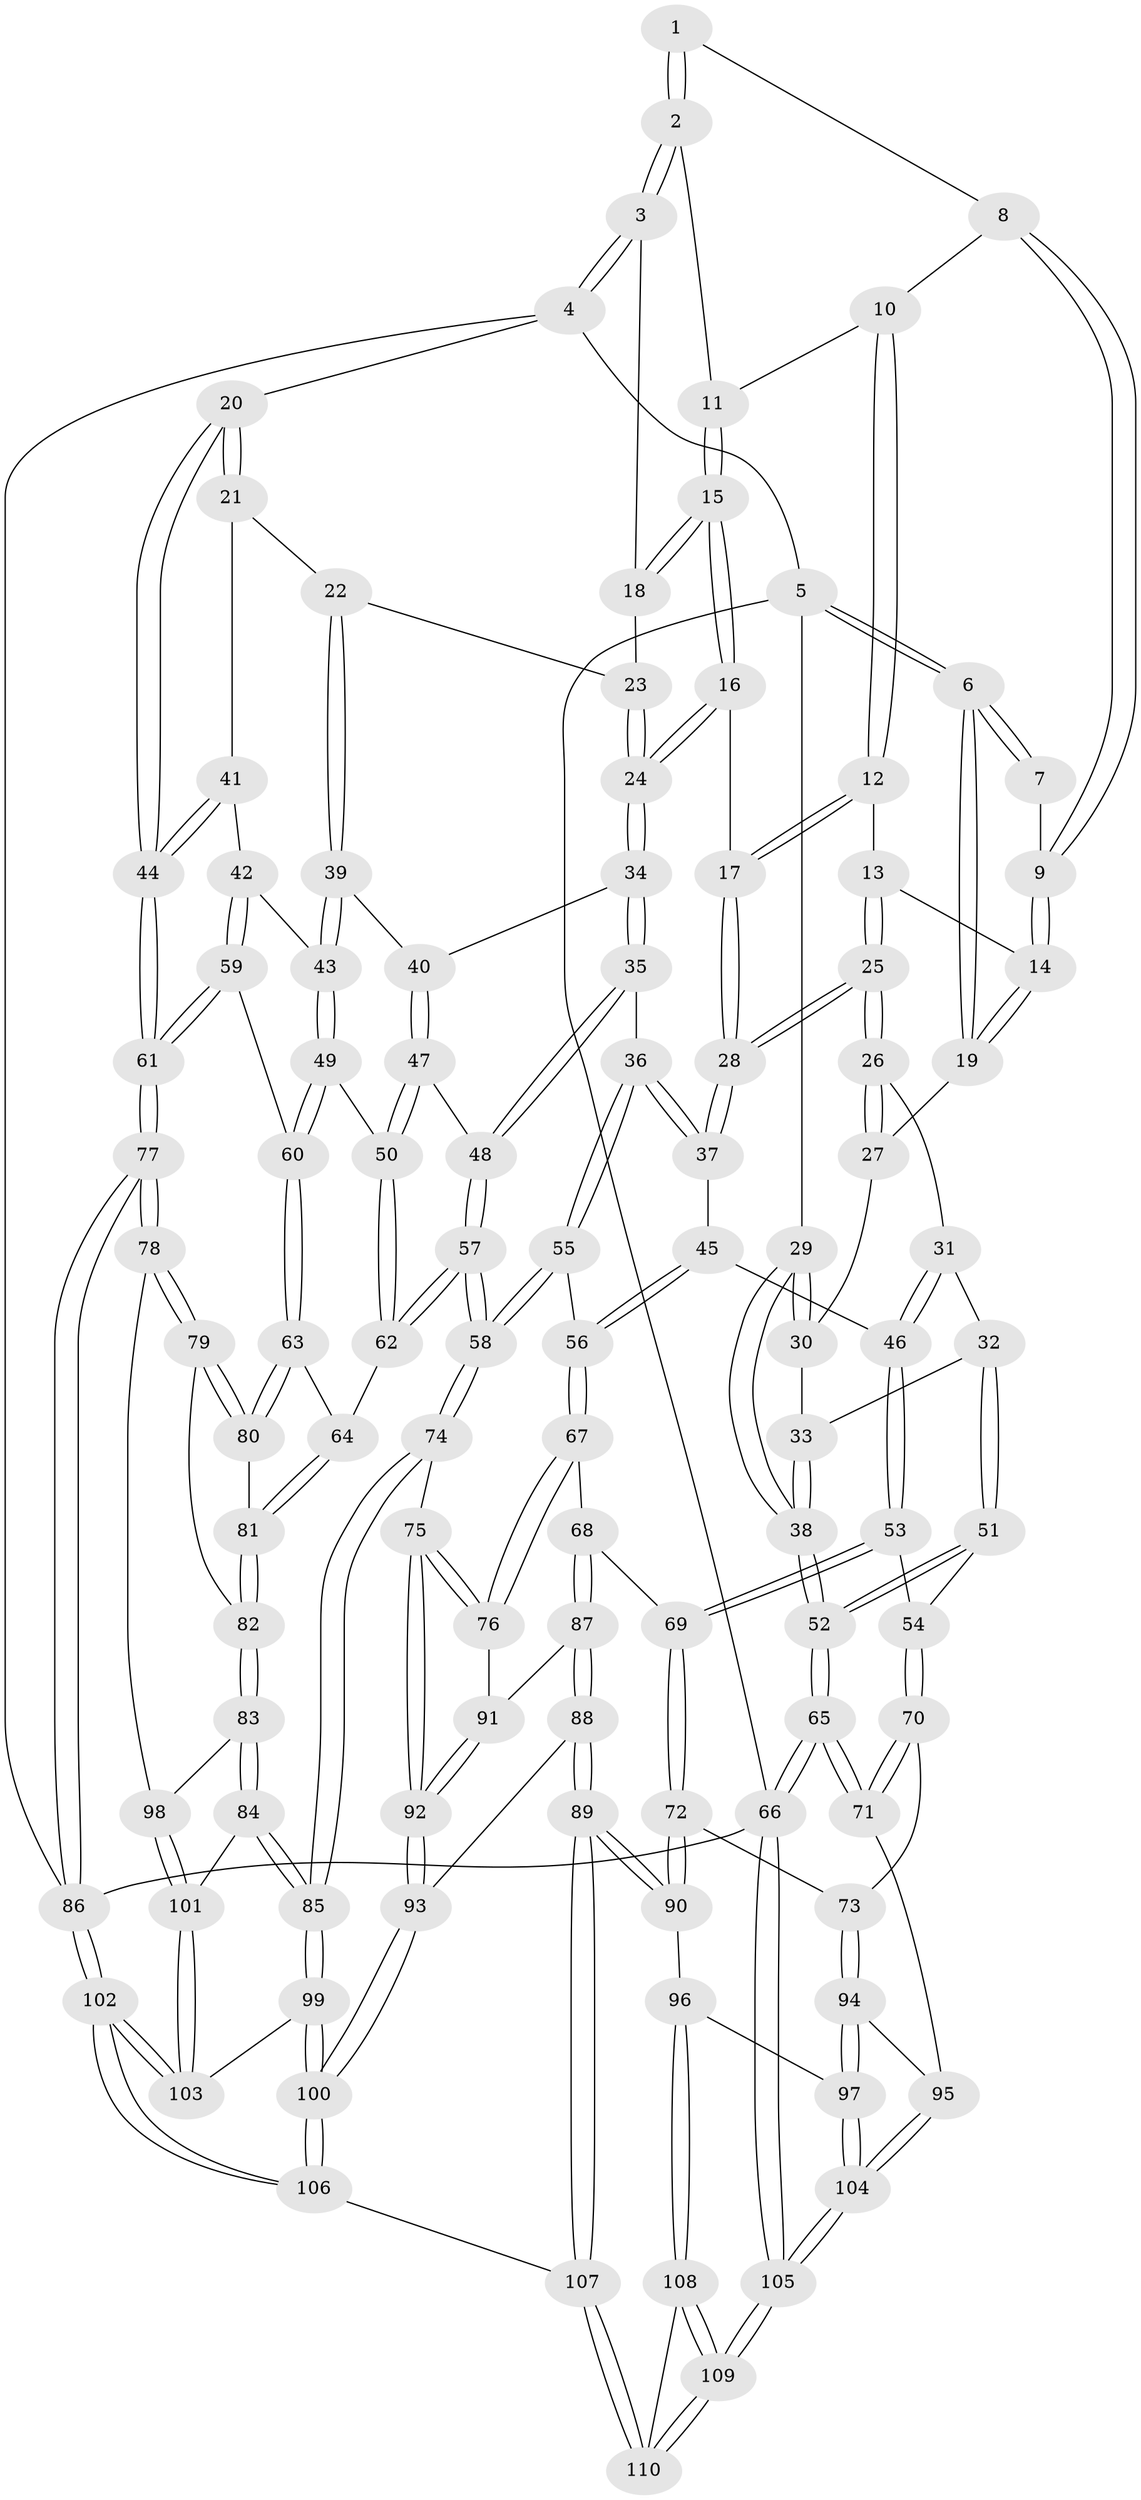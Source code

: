 // coarse degree distribution, {2: 0.09090909090909091, 4: 0.36363636363636365, 6: 0.03636363636363636, 3: 0.4909090909090909, 5: 0.01818181818181818}
// Generated by graph-tools (version 1.1) at 2025/54/03/04/25 22:54:47]
// undirected, 110 vertices, 272 edges
graph export_dot {
  node [color=gray90,style=filled];
  1 [pos="+0.3715518440535712+0"];
  2 [pos="+0.7907167232718477+0"];
  3 [pos="+0.9802292873750534+0"];
  4 [pos="+1+0"];
  5 [pos="+0+0"];
  6 [pos="+0+0"];
  7 [pos="+0.159938292257568+0"];
  8 [pos="+0.4222843717001493+0.0659284629361347"];
  9 [pos="+0.31909588289710394+0.14835014006027117"];
  10 [pos="+0.45443722265861924+0.07828637697719451"];
  11 [pos="+0.5936027954885473+0.049858795360074974"];
  12 [pos="+0.5043101325210692+0.23691291314575233"];
  13 [pos="+0.32721274193817323+0.20081487511915477"];
  14 [pos="+0.3056559258446575+0.1816562423970228"];
  15 [pos="+0.5816768044564986+0.24763039821966443"];
  16 [pos="+0.5746884537140797+0.26569663659966414"];
  17 [pos="+0.5420749089059445+0.2634715760330464"];
  18 [pos="+0.8862702624267571+0.0245804644626266"];
  19 [pos="+0.1935459378562065+0.21148385876383324"];
  20 [pos="+1+0.3184024316098435"];
  21 [pos="+0.8910011375172401+0.3113539523865324"];
  22 [pos="+0.8802435194780236+0.30037501477280953"];
  23 [pos="+0.8755506645297003+0.09360554931454253"];
  24 [pos="+0.6310644848512944+0.32932729346158696"];
  25 [pos="+0.37337847824513926+0.38829114736413856"];
  26 [pos="+0.24550287663872025+0.38346396061799015"];
  27 [pos="+0.18320441189944206+0.24900832249173732"];
  28 [pos="+0.38404945323780526+0.3955028897902551"];
  29 [pos="+0+0.08913667249398996"];
  30 [pos="+0.10904834175933362+0.3085763927366266"];
  31 [pos="+0.23478469159493828+0.4001013383329787"];
  32 [pos="+0.09775455461876206+0.46366407285454125"];
  33 [pos="+0.09387371426195666+0.34083290857412696"];
  34 [pos="+0.6461498542453322+0.3579968124304187"];
  35 [pos="+0.5429083440828789+0.4875809611500036"];
  36 [pos="+0.5252135310376195+0.49595457121863007"];
  37 [pos="+0.3868570140822859+0.4043298257837727"];
  38 [pos="+0+0.36655797036078325"];
  39 [pos="+0.697318116530462+0.3773145210563954"];
  40 [pos="+0.6882509472440232+0.3766086696902145"];
  41 [pos="+0.9051676919560968+0.36842650130298243"];
  42 [pos="+0.8382583668183645+0.5107330244999614"];
  43 [pos="+0.829791410587988+0.5099572703356393"];
  44 [pos="+1+0.6271186815465303"];
  45 [pos="+0.3423269393697448+0.5144632825603348"];
  46 [pos="+0.26340014761407576+0.5532168362466243"];
  47 [pos="+0.6918467043609089+0.4944125162414655"];
  48 [pos="+0.6297958831171117+0.5567164879723205"];
  49 [pos="+0.7716037285401393+0.5556438566497253"];
  50 [pos="+0.7328392907686233+0.5714876101211408"];
  51 [pos="+0.08277649730427479+0.49089104546964585"];
  52 [pos="+0+0.5052450138362591"];
  53 [pos="+0.245598283678171+0.5760511955976063"];
  54 [pos="+0.1305329942117307+0.5493207707558323"];
  55 [pos="+0.5040207270204214+0.5460083652641922"];
  56 [pos="+0.44847000788375296+0.6017922535187518"];
  57 [pos="+0.6695500851345689+0.6399380551007868"];
  58 [pos="+0.6299912320361097+0.6744217660483357"];
  59 [pos="+0.9249268830095924+0.576634169693029"];
  60 [pos="+0.8199336738649503+0.6538323739050442"];
  61 [pos="+1+0.6288525405991869"];
  62 [pos="+0.6885760899745562+0.6360105167224734"];
  63 [pos="+0.8191515961944006+0.6548722069192735"];
  64 [pos="+0.6922169071716168+0.6381226893583222"];
  65 [pos="+0+0.7452543435898034"];
  66 [pos="+0+1"];
  67 [pos="+0.4417116470321794+0.6329336627724084"];
  68 [pos="+0.38006272348045317+0.6811705128491387"];
  69 [pos="+0.2731621431627121+0.6647417316500595"];
  70 [pos="+0.07838472503595571+0.7014844650315165"];
  71 [pos="+0+0.7392427602652424"];
  72 [pos="+0.23116391266574413+0.7269212749896042"];
  73 [pos="+0.17020353491769524+0.7425618698657707"];
  74 [pos="+0.5945568916322964+0.7381553794740789"];
  75 [pos="+0.5755137429815973+0.7352131027675957"];
  76 [pos="+0.5668324082835587+0.7320794861261923"];
  77 [pos="+1+0.6807754881235181"];
  78 [pos="+0.9018952269468881+0.7702073273522002"];
  79 [pos="+0.8502261361387686+0.7337394787253393"];
  80 [pos="+0.8225524262235574+0.7045582449535082"];
  81 [pos="+0.7582970088570121+0.7264408937963536"];
  82 [pos="+0.7406268064968365+0.79129404903431"];
  83 [pos="+0.735577251664214+0.8021629470589167"];
  84 [pos="+0.7018467768520182+0.8300269774849519"];
  85 [pos="+0.6506316396941927+0.8591798950956687"];
  86 [pos="+1+1"];
  87 [pos="+0.3996120148763214+0.764124511178401"];
  88 [pos="+0.3503163689013158+0.8496520980935799"];
  89 [pos="+0.3150963528485497+0.8734752910670568"];
  90 [pos="+0.31450308534311716+0.8732857015878629"];
  91 [pos="+0.4323777969498503+0.7718449817806157"];
  92 [pos="+0.474265765875014+0.8269400310161131"];
  93 [pos="+0.47431247350807476+0.8711846706262857"];
  94 [pos="+0.153569947292014+0.8133736264256288"];
  95 [pos="+0.09414201734104344+0.8467733902541486"];
  96 [pos="+0.22718972332787146+0.9028463420898901"];
  97 [pos="+0.20095703714669286+0.8987623815763514"];
  98 [pos="+0.8761951037434778+0.804380985203948"];
  99 [pos="+0.626262498792853+1"];
  100 [pos="+0.6208673318025487+1"];
  101 [pos="+0.8623405716928639+0.8681313440712208"];
  102 [pos="+1+1"];
  103 [pos="+0.8626718508159656+0.8742425291560577"];
  104 [pos="+0.08834241403331611+0.9571325139059427"];
  105 [pos="+0+1"];
  106 [pos="+0.6073509757349793+1"];
  107 [pos="+0.46290623817614157+1"];
  108 [pos="+0.22481164609707807+0.9502578897898388"];
  109 [pos="+0+1"];
  110 [pos="+0.3638703225203093+1"];
  1 -- 2;
  1 -- 2;
  1 -- 8;
  2 -- 3;
  2 -- 3;
  2 -- 11;
  3 -- 4;
  3 -- 4;
  3 -- 18;
  4 -- 5;
  4 -- 20;
  4 -- 86;
  5 -- 6;
  5 -- 6;
  5 -- 29;
  5 -- 66;
  6 -- 7;
  6 -- 7;
  6 -- 19;
  6 -- 19;
  7 -- 9;
  8 -- 9;
  8 -- 9;
  8 -- 10;
  9 -- 14;
  9 -- 14;
  10 -- 11;
  10 -- 12;
  10 -- 12;
  11 -- 15;
  11 -- 15;
  12 -- 13;
  12 -- 17;
  12 -- 17;
  13 -- 14;
  13 -- 25;
  13 -- 25;
  14 -- 19;
  14 -- 19;
  15 -- 16;
  15 -- 16;
  15 -- 18;
  15 -- 18;
  16 -- 17;
  16 -- 24;
  16 -- 24;
  17 -- 28;
  17 -- 28;
  18 -- 23;
  19 -- 27;
  20 -- 21;
  20 -- 21;
  20 -- 44;
  20 -- 44;
  21 -- 22;
  21 -- 41;
  22 -- 23;
  22 -- 39;
  22 -- 39;
  23 -- 24;
  23 -- 24;
  24 -- 34;
  24 -- 34;
  25 -- 26;
  25 -- 26;
  25 -- 28;
  25 -- 28;
  26 -- 27;
  26 -- 27;
  26 -- 31;
  27 -- 30;
  28 -- 37;
  28 -- 37;
  29 -- 30;
  29 -- 30;
  29 -- 38;
  29 -- 38;
  30 -- 33;
  31 -- 32;
  31 -- 46;
  31 -- 46;
  32 -- 33;
  32 -- 51;
  32 -- 51;
  33 -- 38;
  33 -- 38;
  34 -- 35;
  34 -- 35;
  34 -- 40;
  35 -- 36;
  35 -- 48;
  35 -- 48;
  36 -- 37;
  36 -- 37;
  36 -- 55;
  36 -- 55;
  37 -- 45;
  38 -- 52;
  38 -- 52;
  39 -- 40;
  39 -- 43;
  39 -- 43;
  40 -- 47;
  40 -- 47;
  41 -- 42;
  41 -- 44;
  41 -- 44;
  42 -- 43;
  42 -- 59;
  42 -- 59;
  43 -- 49;
  43 -- 49;
  44 -- 61;
  44 -- 61;
  45 -- 46;
  45 -- 56;
  45 -- 56;
  46 -- 53;
  46 -- 53;
  47 -- 48;
  47 -- 50;
  47 -- 50;
  48 -- 57;
  48 -- 57;
  49 -- 50;
  49 -- 60;
  49 -- 60;
  50 -- 62;
  50 -- 62;
  51 -- 52;
  51 -- 52;
  51 -- 54;
  52 -- 65;
  52 -- 65;
  53 -- 54;
  53 -- 69;
  53 -- 69;
  54 -- 70;
  54 -- 70;
  55 -- 56;
  55 -- 58;
  55 -- 58;
  56 -- 67;
  56 -- 67;
  57 -- 58;
  57 -- 58;
  57 -- 62;
  57 -- 62;
  58 -- 74;
  58 -- 74;
  59 -- 60;
  59 -- 61;
  59 -- 61;
  60 -- 63;
  60 -- 63;
  61 -- 77;
  61 -- 77;
  62 -- 64;
  63 -- 64;
  63 -- 80;
  63 -- 80;
  64 -- 81;
  64 -- 81;
  65 -- 66;
  65 -- 66;
  65 -- 71;
  65 -- 71;
  66 -- 105;
  66 -- 105;
  66 -- 86;
  67 -- 68;
  67 -- 76;
  67 -- 76;
  68 -- 69;
  68 -- 87;
  68 -- 87;
  69 -- 72;
  69 -- 72;
  70 -- 71;
  70 -- 71;
  70 -- 73;
  71 -- 95;
  72 -- 73;
  72 -- 90;
  72 -- 90;
  73 -- 94;
  73 -- 94;
  74 -- 75;
  74 -- 85;
  74 -- 85;
  75 -- 76;
  75 -- 76;
  75 -- 92;
  75 -- 92;
  76 -- 91;
  77 -- 78;
  77 -- 78;
  77 -- 86;
  77 -- 86;
  78 -- 79;
  78 -- 79;
  78 -- 98;
  79 -- 80;
  79 -- 80;
  79 -- 82;
  80 -- 81;
  81 -- 82;
  81 -- 82;
  82 -- 83;
  82 -- 83;
  83 -- 84;
  83 -- 84;
  83 -- 98;
  84 -- 85;
  84 -- 85;
  84 -- 101;
  85 -- 99;
  85 -- 99;
  86 -- 102;
  86 -- 102;
  87 -- 88;
  87 -- 88;
  87 -- 91;
  88 -- 89;
  88 -- 89;
  88 -- 93;
  89 -- 90;
  89 -- 90;
  89 -- 107;
  89 -- 107;
  90 -- 96;
  91 -- 92;
  91 -- 92;
  92 -- 93;
  92 -- 93;
  93 -- 100;
  93 -- 100;
  94 -- 95;
  94 -- 97;
  94 -- 97;
  95 -- 104;
  95 -- 104;
  96 -- 97;
  96 -- 108;
  96 -- 108;
  97 -- 104;
  97 -- 104;
  98 -- 101;
  98 -- 101;
  99 -- 100;
  99 -- 100;
  99 -- 103;
  100 -- 106;
  100 -- 106;
  101 -- 103;
  101 -- 103;
  102 -- 103;
  102 -- 103;
  102 -- 106;
  102 -- 106;
  104 -- 105;
  104 -- 105;
  105 -- 109;
  105 -- 109;
  106 -- 107;
  107 -- 110;
  107 -- 110;
  108 -- 109;
  108 -- 109;
  108 -- 110;
  109 -- 110;
  109 -- 110;
}
